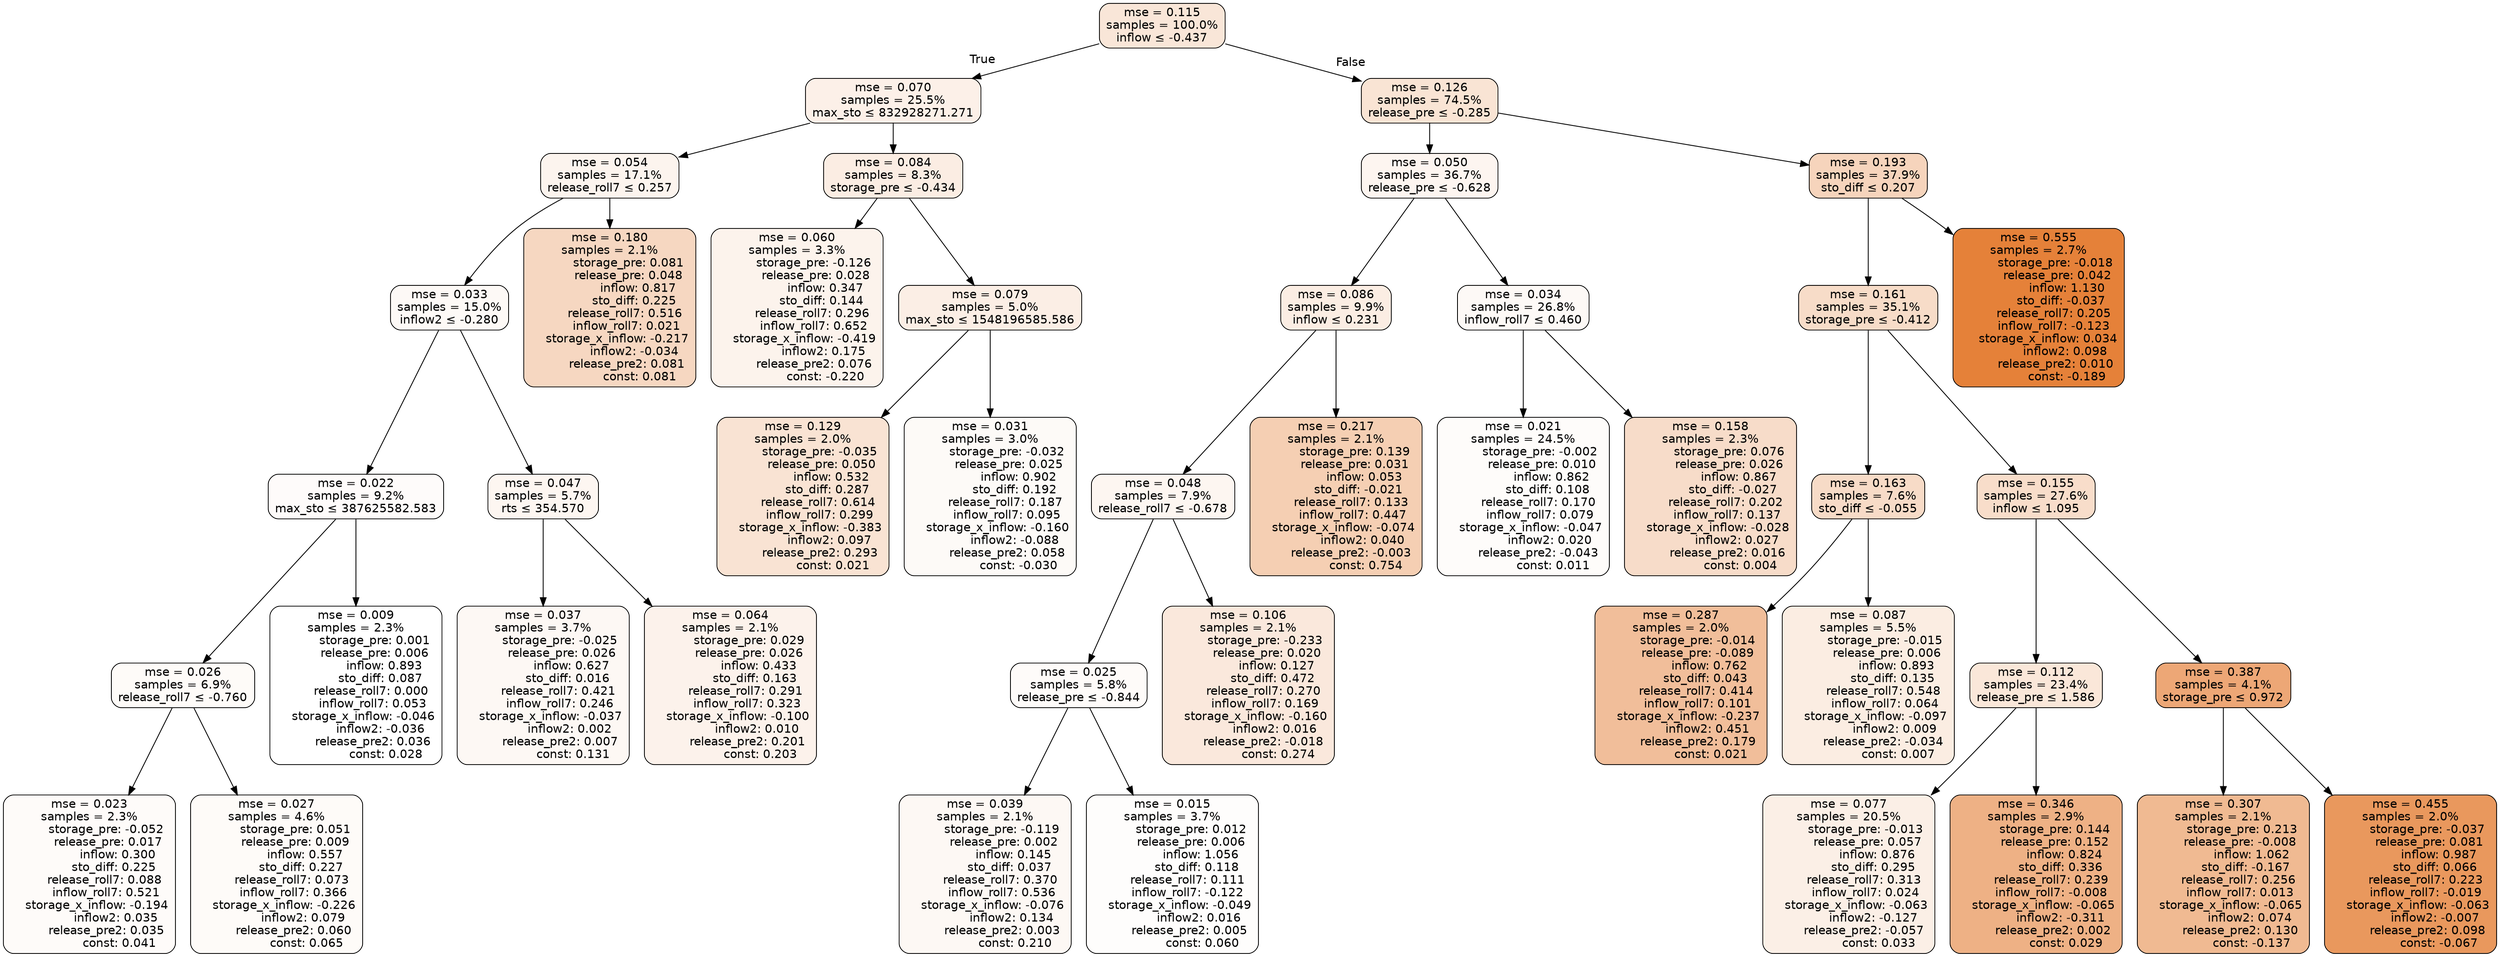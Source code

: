 digraph tree {
bgcolor="transparent"
node [shape=rectangle, style="filled, rounded", color="black", fontname=helvetica] ;
edge [fontname=helvetica] ;
	"0" [label="mse = 0.115
samples = 100.0%
inflow &le; -0.437", fillcolor="#f9e6d8"]
	"1" [label="mse = 0.070
samples = 25.5%
max_sto &le; 832928271.271", fillcolor="#fcf0e8"]
	"2" [label="mse = 0.054
samples = 17.1%
release_roll7 &le; 0.257", fillcolor="#fcf4ee"]
	"3" [label="mse = 0.033
samples = 15.0%
inflow2 &le; -0.280", fillcolor="#fdf9f6"]
	"4" [label="mse = 0.022
samples = 9.2%
max_sto &le; 387625582.583", fillcolor="#fefbfa"]
	"5" [label="mse = 0.026
samples = 6.9%
release_roll7 &le; -0.760", fillcolor="#fefbf8"]
	"6" [label="mse = 0.023
samples = 2.3%
         storage_pre: -0.052
          release_pre: 0.017
               inflow: 0.300
             sto_diff: 0.225
        release_roll7: 0.088
         inflow_roll7: 0.521
    storage_x_inflow: -0.194
              inflow2: 0.035
         release_pre2: 0.035
                const: 0.041", fillcolor="#fefbf9"]
	"7" [label="mse = 0.027
samples = 4.6%
          storage_pre: 0.051
          release_pre: 0.009
               inflow: 0.557
             sto_diff: 0.227
        release_roll7: 0.073
         inflow_roll7: 0.366
    storage_x_inflow: -0.226
              inflow2: 0.079
         release_pre2: 0.060
                const: 0.065", fillcolor="#fefbf8"]
	"8" [label="mse = 0.009
samples = 2.3%
          storage_pre: 0.001
          release_pre: 0.006
               inflow: 0.893
             sto_diff: 0.087
        release_roll7: 0.000
         inflow_roll7: 0.053
    storage_x_inflow: -0.046
             inflow2: -0.036
         release_pre2: 0.036
                const: 0.028", fillcolor="#ffffff"]
	"9" [label="mse = 0.047
samples = 5.7%
rts &le; 354.570", fillcolor="#fdf6f1"]
	"10" [label="mse = 0.037
samples = 3.7%
         storage_pre: -0.025
          release_pre: 0.026
               inflow: 0.627
             sto_diff: 0.016
        release_roll7: 0.421
         inflow_roll7: 0.246
    storage_x_inflow: -0.037
              inflow2: 0.002
         release_pre2: 0.007
                const: 0.131", fillcolor="#fdf8f4"]
	"11" [label="mse = 0.064
samples = 2.1%
          storage_pre: 0.029
          release_pre: 0.026
               inflow: 0.433
             sto_diff: 0.163
        release_roll7: 0.291
         inflow_roll7: 0.323
    storage_x_inflow: -0.100
              inflow2: 0.010
         release_pre2: 0.201
                const: 0.203", fillcolor="#fcf2eb"]
	"12" [label="mse = 0.180
samples = 2.1%
          storage_pre: 0.081
          release_pre: 0.048
               inflow: 0.817
             sto_diff: 0.225
        release_roll7: 0.516
         inflow_roll7: 0.021
    storage_x_inflow: -0.217
             inflow2: -0.034
         release_pre2: 0.081
                const: 0.081", fillcolor="#f6d7c1"]
	"13" [label="mse = 0.084
samples = 8.3%
storage_pre &le; -0.434", fillcolor="#fbede3"]
	"14" [label="mse = 0.060
samples = 3.3%
         storage_pre: -0.126
          release_pre: 0.028
               inflow: 0.347
             sto_diff: 0.144
        release_roll7: 0.296
         inflow_roll7: 0.652
    storage_x_inflow: -0.419
              inflow2: 0.175
         release_pre2: 0.076
               const: -0.220", fillcolor="#fcf3ec"]
	"15" [label="mse = 0.079
samples = 5.0%
max_sto &le; 1548196585.586", fillcolor="#fbeee5"]
	"16" [label="mse = 0.129
samples = 2.0%
         storage_pre: -0.035
          release_pre: 0.050
               inflow: 0.532
             sto_diff: 0.287
        release_roll7: 0.614
         inflow_roll7: 0.299
    storage_x_inflow: -0.383
              inflow2: 0.097
         release_pre2: 0.293
                const: 0.021", fillcolor="#f9e3d3"]
	"17" [label="mse = 0.031
samples = 3.0%
         storage_pre: -0.032
          release_pre: 0.025
               inflow: 0.902
             sto_diff: 0.192
        release_roll7: 0.187
         inflow_roll7: 0.095
    storage_x_inflow: -0.160
             inflow2: -0.088
         release_pre2: 0.058
               const: -0.030", fillcolor="#fdfaf7"]
	"18" [label="mse = 0.126
samples = 74.5%
release_pre &le; -0.285", fillcolor="#f9e4d4"]
	"19" [label="mse = 0.050
samples = 36.7%
release_pre &le; -0.628", fillcolor="#fdf5f0"]
	"20" [label="mse = 0.086
samples = 9.9%
inflow &le; 0.231", fillcolor="#fbede3"]
	"21" [label="mse = 0.048
samples = 7.9%
release_roll7 &le; -0.678", fillcolor="#fdf6f1"]
	"22" [label="mse = 0.025
samples = 5.8%
release_pre &le; -0.844", fillcolor="#fefbf9"]
	"23" [label="mse = 0.039
samples = 2.1%
         storage_pre: -0.119
          release_pre: 0.002
               inflow: 0.145
             sto_diff: 0.037
        release_roll7: 0.370
         inflow_roll7: 0.536
    storage_x_inflow: -0.076
              inflow2: 0.134
         release_pre2: 0.003
                const: 0.210", fillcolor="#fdf8f4"]
	"24" [label="mse = 0.015
samples = 3.7%
          storage_pre: 0.012
          release_pre: 0.006
               inflow: 1.056
             sto_diff: 0.118
        release_roll7: 0.111
        inflow_roll7: -0.122
    storage_x_inflow: -0.049
              inflow2: 0.016
         release_pre2: 0.005
                const: 0.060", fillcolor="#fefdfc"]
	"25" [label="mse = 0.106
samples = 2.1%
         storage_pre: -0.233
          release_pre: 0.020
               inflow: 0.127
             sto_diff: 0.472
        release_roll7: 0.270
         inflow_roll7: 0.169
    storage_x_inflow: -0.160
              inflow2: 0.016
        release_pre2: -0.018
                const: 0.274", fillcolor="#fae8dc"]
	"26" [label="mse = 0.217
samples = 2.1%
          storage_pre: 0.139
          release_pre: 0.031
               inflow: 0.053
            sto_diff: -0.021
        release_roll7: 0.133
         inflow_roll7: 0.447
    storage_x_inflow: -0.074
              inflow2: 0.040
        release_pre2: -0.003
                const: 0.754", fillcolor="#f5cfb3"]
	"27" [label="mse = 0.034
samples = 26.8%
inflow_roll7 &le; 0.460", fillcolor="#fdf9f6"]
	"28" [label="mse = 0.021
samples = 24.5%
         storage_pre: -0.002
          release_pre: 0.010
               inflow: 0.862
             sto_diff: 0.108
        release_roll7: 0.170
         inflow_roll7: 0.079
    storage_x_inflow: -0.047
              inflow2: 0.020
        release_pre2: -0.043
                const: 0.011", fillcolor="#fefcfa"]
	"29" [label="mse = 0.158
samples = 2.3%
          storage_pre: 0.076
          release_pre: 0.026
               inflow: 0.867
            sto_diff: -0.027
        release_roll7: 0.202
         inflow_roll7: 0.137
    storage_x_inflow: -0.028
              inflow2: 0.027
         release_pre2: 0.016
                const: 0.004", fillcolor="#f7dcc9"]
	"30" [label="mse = 0.193
samples = 37.9%
sto_diff &le; 0.207", fillcolor="#f6d4bc"]
	"31" [label="mse = 0.161
samples = 35.1%
storage_pre &le; -0.412", fillcolor="#f7dcc8"]
	"32" [label="mse = 0.163
samples = 7.6%
sto_diff &le; -0.055", fillcolor="#f7dbc7"]
	"33" [label="mse = 0.287
samples = 2.0%
         storage_pre: -0.014
         release_pre: -0.089
               inflow: 0.762
             sto_diff: 0.043
        release_roll7: 0.414
         inflow_roll7: 0.101
    storage_x_inflow: -0.237
              inflow2: 0.451
         release_pre2: 0.179
                const: 0.021", fillcolor="#f1be9a"]
	"34" [label="mse = 0.087
samples = 5.5%
         storage_pre: -0.015
          release_pre: 0.006
               inflow: 0.893
             sto_diff: 0.135
        release_roll7: 0.548
         inflow_roll7: 0.064
    storage_x_inflow: -0.097
              inflow2: 0.009
        release_pre2: -0.034
                const: 0.007", fillcolor="#fbede2"]
	"35" [label="mse = 0.155
samples = 27.6%
inflow &le; 1.095", fillcolor="#f8ddca"]
	"36" [label="mse = 0.112
samples = 23.4%
release_pre &le; 1.586", fillcolor="#fae7d9"]
	"37" [label="mse = 0.077
samples = 20.5%
         storage_pre: -0.013
          release_pre: 0.057
               inflow: 0.876
             sto_diff: 0.295
        release_roll7: 0.313
         inflow_roll7: 0.024
    storage_x_inflow: -0.063
             inflow2: -0.127
        release_pre2: -0.057
                const: 0.033", fillcolor="#fbefe6"]
	"38" [label="mse = 0.346
samples = 2.9%
          storage_pre: 0.144
          release_pre: 0.152
               inflow: 0.824
             sto_diff: 0.336
        release_roll7: 0.239
        inflow_roll7: -0.008
    storage_x_inflow: -0.065
             inflow2: -0.311
         release_pre2: 0.002
                const: 0.029", fillcolor="#eeb185"]
	"39" [label="mse = 0.387
samples = 4.1%
storage_pre &le; 0.972", fillcolor="#eda776"]
	"40" [label="mse = 0.307
samples = 2.1%
          storage_pre: 0.213
         release_pre: -0.008
               inflow: 1.062
            sto_diff: -0.167
        release_roll7: 0.256
         inflow_roll7: 0.013
    storage_x_inflow: -0.065
              inflow2: 0.074
         release_pre2: 0.130
               const: -0.137", fillcolor="#f0ba92"]
	"41" [label="mse = 0.455
samples = 2.0%
         storage_pre: -0.037
          release_pre: 0.081
               inflow: 0.987
             sto_diff: 0.066
        release_roll7: 0.223
        inflow_roll7: -0.019
    storage_x_inflow: -0.063
             inflow2: -0.007
         release_pre2: 0.098
               const: -0.067", fillcolor="#e9985d"]
	"42" [label="mse = 0.555
samples = 2.7%
         storage_pre: -0.018
          release_pre: 0.042
               inflow: 1.130
            sto_diff: -0.037
        release_roll7: 0.205
        inflow_roll7: -0.123
     storage_x_inflow: 0.034
              inflow2: 0.098
         release_pre2: 0.010
               const: -0.189", fillcolor="#e58139"]

	"0" -> "1" [labeldistance=2.5, labelangle=45, headlabel="True"]
	"1" -> "2"
	"2" -> "3"
	"3" -> "4"
	"4" -> "5"
	"5" -> "6"
	"5" -> "7"
	"4" -> "8"
	"3" -> "9"
	"9" -> "10"
	"9" -> "11"
	"2" -> "12"
	"1" -> "13"
	"13" -> "14"
	"13" -> "15"
	"15" -> "16"
	"15" -> "17"
	"0" -> "18" [labeldistance=2.5, labelangle=-45, headlabel="False"]
	"18" -> "19"
	"19" -> "20"
	"20" -> "21"
	"21" -> "22"
	"22" -> "23"
	"22" -> "24"
	"21" -> "25"
	"20" -> "26"
	"19" -> "27"
	"27" -> "28"
	"27" -> "29"
	"18" -> "30"
	"30" -> "31"
	"31" -> "32"
	"32" -> "33"
	"32" -> "34"
	"31" -> "35"
	"35" -> "36"
	"36" -> "37"
	"36" -> "38"
	"35" -> "39"
	"39" -> "40"
	"39" -> "41"
	"30" -> "42"
}
